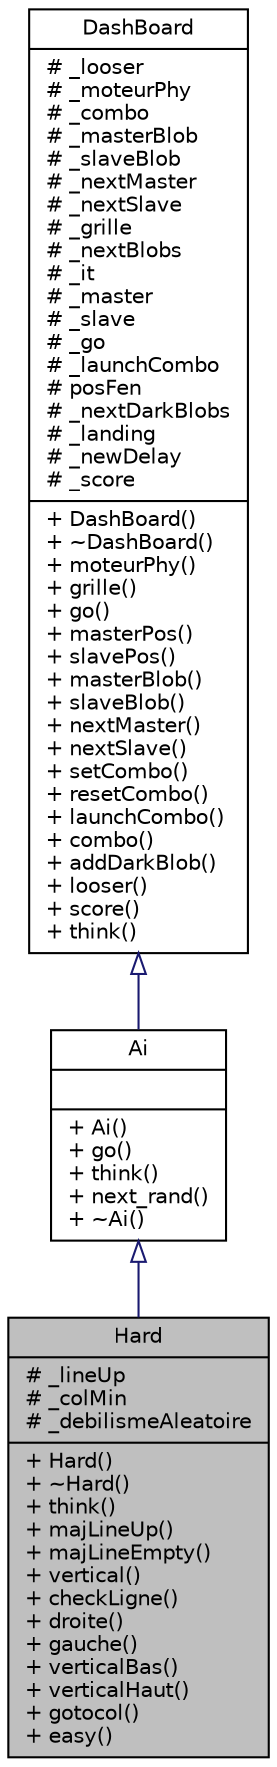digraph G
{
  bgcolor="transparent";
  edge [fontname="Helvetica",fontsize="10",labelfontname="Helvetica",labelfontsize="10"];
  node [fontname="Helvetica",fontsize="10",shape=record];
  Node1 [label="{Hard\n|# _lineUp\l# _colMin\l# _debilismeAleatoire\l|+ Hard()\l+ ~Hard()\l+ think()\l+ majLineUp()\l+ majLineEmpty()\l+ vertical()\l+ checkLigne()\l+ droite()\l+ gauche()\l+ verticalBas()\l+ verticalHaut()\l+ gotocol()\l+ easy()\l}",height=0.2,width=0.4,color="black", fillcolor="grey75", style="filled" fontcolor="black"];
  Node2 -> Node1 [dir=back,color="midnightblue",fontsize="10",style="solid",arrowtail="empty",fontname="Helvetica"];
  Node2 [label="{Ai\n||+ Ai()\l+ go()\l+ think()\l+ next_rand()\l+ ~Ai()\l}",height=0.2,width=0.4,color="black",URL="$a00001.html"];
  Node3 -> Node2 [dir=back,color="midnightblue",fontsize="10",style="solid",arrowtail="empty",fontname="Helvetica"];
  Node3 [label="{DashBoard\n|# _looser\l# _moteurPhy\l# _combo\l# _masterBlob\l# _slaveBlob\l# _nextMaster\l# _nextSlave\l# _grille\l# _nextBlobs\l# _it\l# _master\l# _slave\l# _go\l# _launchCombo\l# posFen\l# _nextDarkBlobs\l# _landing\l# _newDelay\l# _score\l|+ DashBoard()\l+ ~DashBoard()\l+ moteurPhy()\l+ grille()\l+ go()\l+ masterPos()\l+ slavePos()\l+ masterBlob()\l+ slaveBlob()\l+ nextMaster()\l+ nextSlave()\l+ setCombo()\l+ resetCombo()\l+ launchCombo()\l+ combo()\l+ addDarkBlob()\l+ looser()\l+ score()\l+ think()\l}",height=0.2,width=0.4,color="black",URL="$a00006.html"];
}
